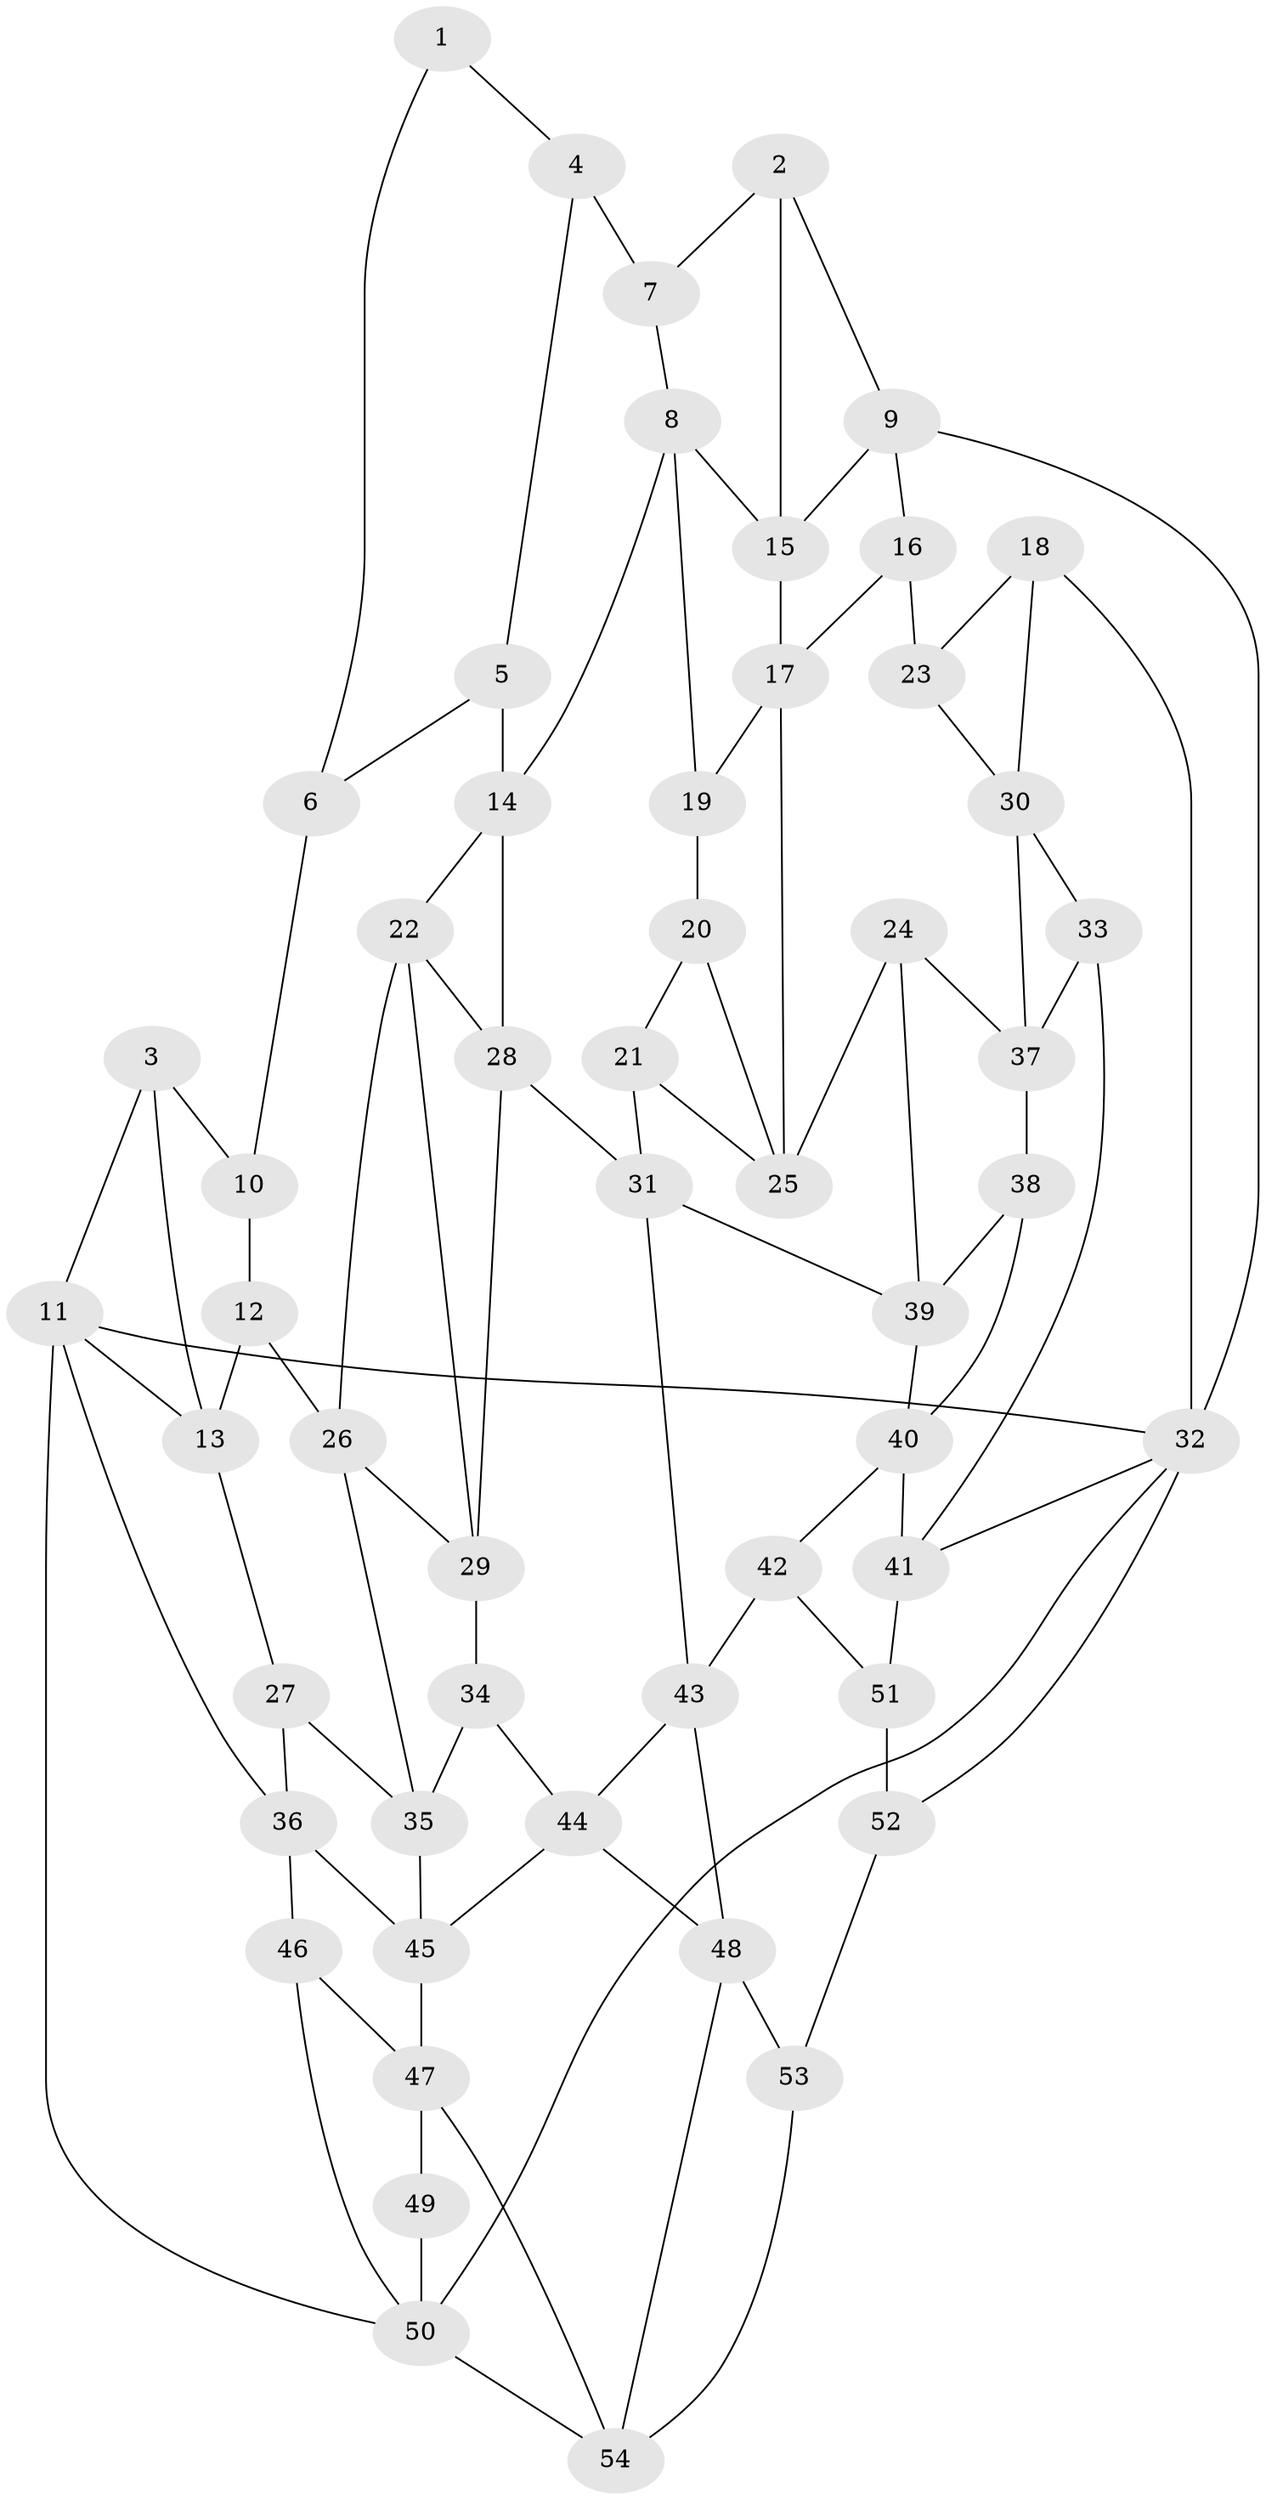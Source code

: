 // original degree distribution, {3: 0.027777777777777776, 4: 0.21296296296296297, 5: 0.5462962962962963, 6: 0.21296296296296297}
// Generated by graph-tools (version 1.1) at 2025/03/03/09/25 03:03:22]
// undirected, 54 vertices, 96 edges
graph export_dot {
graph [start="1"]
  node [color=gray90,style=filled];
  1;
  2;
  3;
  4;
  5;
  6;
  7;
  8;
  9;
  10;
  11;
  12;
  13;
  14;
  15;
  16;
  17;
  18;
  19;
  20;
  21;
  22;
  23;
  24;
  25;
  26;
  27;
  28;
  29;
  30;
  31;
  32;
  33;
  34;
  35;
  36;
  37;
  38;
  39;
  40;
  41;
  42;
  43;
  44;
  45;
  46;
  47;
  48;
  49;
  50;
  51;
  52;
  53;
  54;
  1 -- 4 [weight=1.0];
  1 -- 6 [weight=1.0];
  2 -- 7 [weight=1.0];
  2 -- 9 [weight=1.0];
  2 -- 15 [weight=1.0];
  3 -- 10 [weight=1.0];
  3 -- 11 [weight=1.0];
  3 -- 13 [weight=1.0];
  4 -- 5 [weight=1.0];
  4 -- 7 [weight=2.0];
  5 -- 6 [weight=1.0];
  5 -- 14 [weight=1.0];
  6 -- 10 [weight=2.0];
  7 -- 8 [weight=1.0];
  8 -- 14 [weight=1.0];
  8 -- 15 [weight=1.0];
  8 -- 19 [weight=1.0];
  9 -- 15 [weight=1.0];
  9 -- 16 [weight=1.0];
  9 -- 32 [weight=1.0];
  10 -- 12 [weight=1.0];
  11 -- 13 [weight=1.0];
  11 -- 32 [weight=1.0];
  11 -- 36 [weight=1.0];
  11 -- 50 [weight=1.0];
  12 -- 13 [weight=1.0];
  12 -- 26 [weight=1.0];
  13 -- 27 [weight=1.0];
  14 -- 22 [weight=1.0];
  14 -- 28 [weight=1.0];
  15 -- 17 [weight=1.0];
  16 -- 17 [weight=1.0];
  16 -- 23 [weight=2.0];
  17 -- 19 [weight=1.0];
  17 -- 25 [weight=1.0];
  18 -- 23 [weight=1.0];
  18 -- 30 [weight=1.0];
  18 -- 32 [weight=1.0];
  19 -- 20 [weight=2.0];
  20 -- 21 [weight=1.0];
  20 -- 25 [weight=1.0];
  21 -- 25 [weight=1.0];
  21 -- 31 [weight=1.0];
  22 -- 26 [weight=1.0];
  22 -- 28 [weight=1.0];
  22 -- 29 [weight=1.0];
  23 -- 30 [weight=1.0];
  24 -- 25 [weight=1.0];
  24 -- 37 [weight=1.0];
  24 -- 39 [weight=1.0];
  26 -- 29 [weight=1.0];
  26 -- 35 [weight=1.0];
  27 -- 35 [weight=1.0];
  27 -- 36 [weight=1.0];
  28 -- 29 [weight=1.0];
  28 -- 31 [weight=1.0];
  29 -- 34 [weight=1.0];
  30 -- 33 [weight=1.0];
  30 -- 37 [weight=1.0];
  31 -- 39 [weight=1.0];
  31 -- 43 [weight=1.0];
  32 -- 41 [weight=1.0];
  32 -- 50 [weight=1.0];
  32 -- 52 [weight=1.0];
  33 -- 37 [weight=1.0];
  33 -- 41 [weight=1.0];
  34 -- 35 [weight=1.0];
  34 -- 44 [weight=1.0];
  35 -- 45 [weight=1.0];
  36 -- 45 [weight=1.0];
  36 -- 46 [weight=1.0];
  37 -- 38 [weight=1.0];
  38 -- 39 [weight=1.0];
  38 -- 40 [weight=1.0];
  39 -- 40 [weight=1.0];
  40 -- 41 [weight=1.0];
  40 -- 42 [weight=1.0];
  41 -- 51 [weight=1.0];
  42 -- 43 [weight=1.0];
  42 -- 51 [weight=1.0];
  43 -- 44 [weight=1.0];
  43 -- 48 [weight=1.0];
  44 -- 45 [weight=1.0];
  44 -- 48 [weight=1.0];
  45 -- 47 [weight=1.0];
  46 -- 47 [weight=1.0];
  46 -- 50 [weight=1.0];
  47 -- 49 [weight=1.0];
  47 -- 54 [weight=1.0];
  48 -- 53 [weight=1.0];
  48 -- 54 [weight=1.0];
  49 -- 50 [weight=2.0];
  50 -- 54 [weight=1.0];
  51 -- 52 [weight=2.0];
  52 -- 53 [weight=1.0];
  53 -- 54 [weight=1.0];
}

